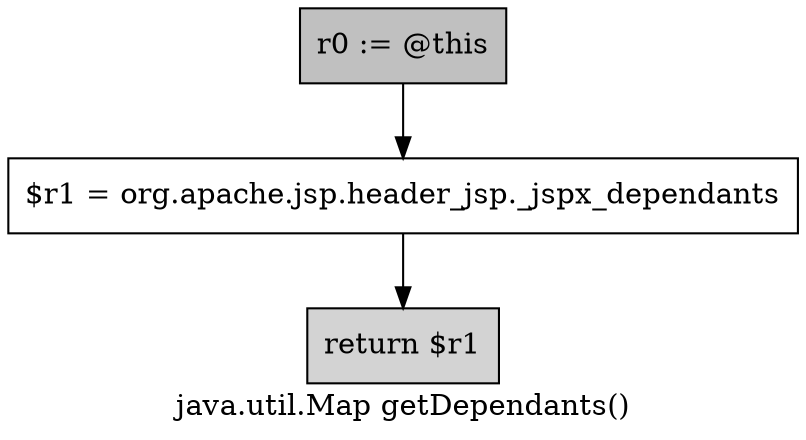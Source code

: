 digraph "java.util.Map getDependants()" {
    label="java.util.Map getDependants()";
    node [shape=box];
    "0" [style=filled,fillcolor=gray,label="r0 := @this",];
    "1" [label="$r1 = org.apache.jsp.header_jsp._jspx_dependants",];
    "0"->"1";
    "2" [style=filled,fillcolor=lightgray,label="return $r1",];
    "1"->"2";
}
